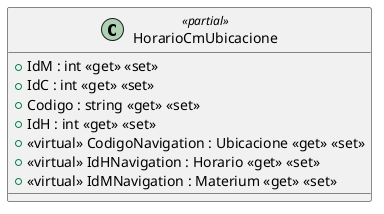 @startuml
class HorarioCmUbicacione <<partial>> {
    + IdM : int <<get>> <<set>>
    + IdC : int <<get>> <<set>>
    + Codigo : string <<get>> <<set>>
    + IdH : int <<get>> <<set>>
    + <<virtual>> CodigoNavigation : Ubicacione <<get>> <<set>>
    + <<virtual>> IdHNavigation : Horario <<get>> <<set>>
    + <<virtual>> IdMNavigation : Materium <<get>> <<set>>
}
@enduml
